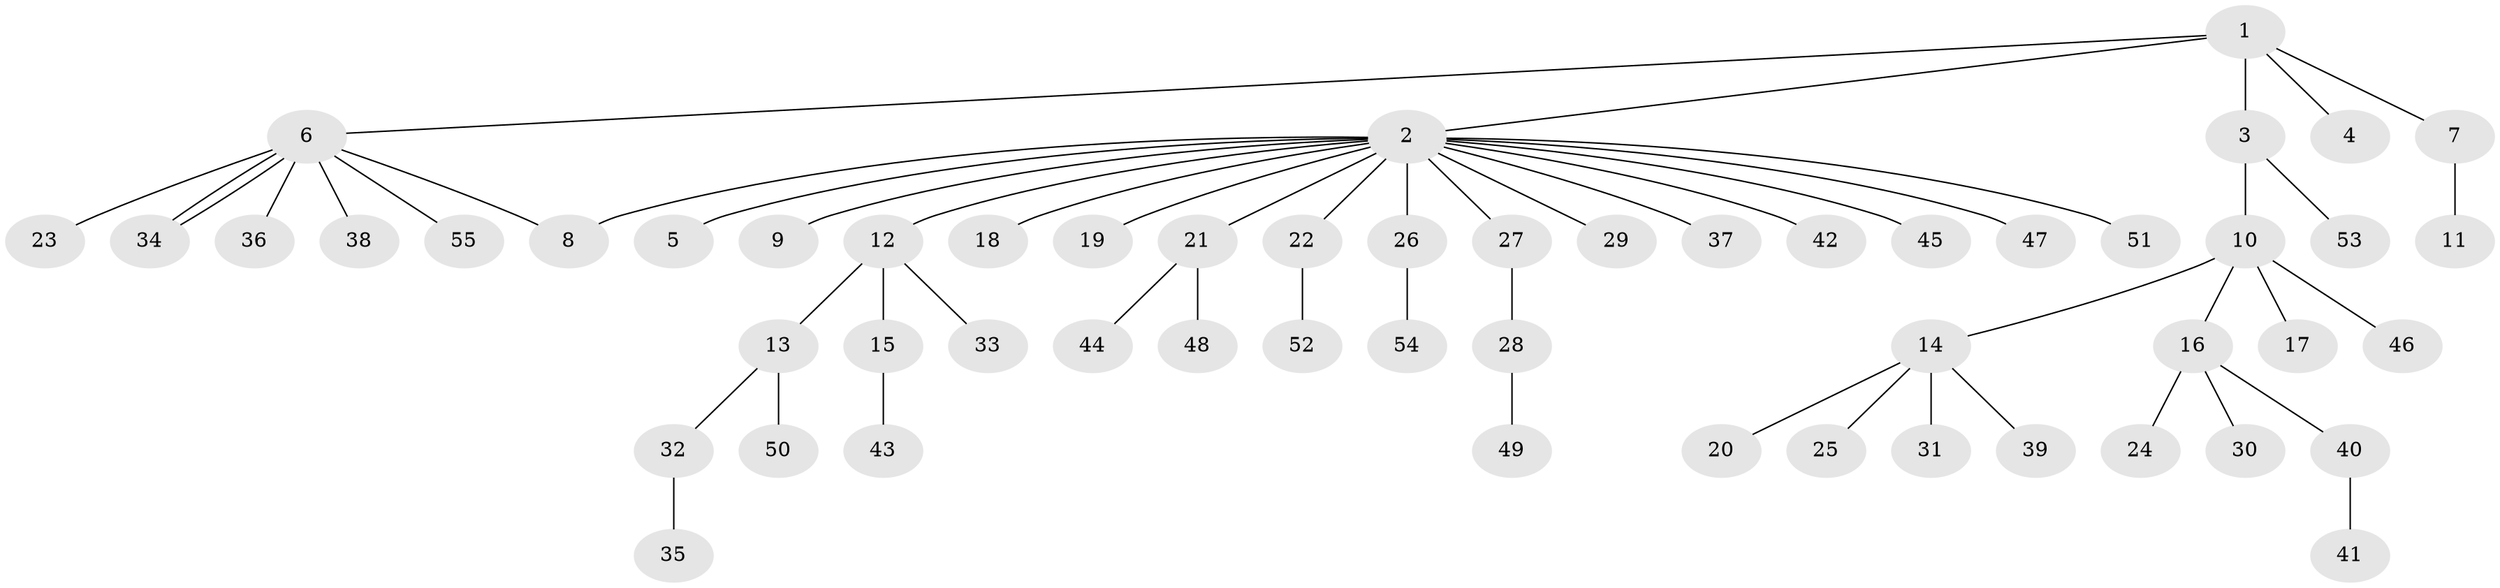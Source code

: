 // coarse degree distribution, {6: 0.047619047619047616, 17: 0.023809523809523808, 1: 0.7619047619047619, 2: 0.047619047619047616, 4: 0.09523809523809523, 3: 0.023809523809523808}
// Generated by graph-tools (version 1.1) at 2025/41/03/06/25 10:41:45]
// undirected, 55 vertices, 56 edges
graph export_dot {
graph [start="1"]
  node [color=gray90,style=filled];
  1;
  2;
  3;
  4;
  5;
  6;
  7;
  8;
  9;
  10;
  11;
  12;
  13;
  14;
  15;
  16;
  17;
  18;
  19;
  20;
  21;
  22;
  23;
  24;
  25;
  26;
  27;
  28;
  29;
  30;
  31;
  32;
  33;
  34;
  35;
  36;
  37;
  38;
  39;
  40;
  41;
  42;
  43;
  44;
  45;
  46;
  47;
  48;
  49;
  50;
  51;
  52;
  53;
  54;
  55;
  1 -- 2;
  1 -- 3;
  1 -- 4;
  1 -- 6;
  1 -- 7;
  2 -- 5;
  2 -- 8;
  2 -- 9;
  2 -- 12;
  2 -- 18;
  2 -- 19;
  2 -- 21;
  2 -- 22;
  2 -- 26;
  2 -- 27;
  2 -- 29;
  2 -- 37;
  2 -- 42;
  2 -- 45;
  2 -- 47;
  2 -- 51;
  3 -- 10;
  3 -- 53;
  6 -- 8;
  6 -- 23;
  6 -- 34;
  6 -- 34;
  6 -- 36;
  6 -- 38;
  6 -- 55;
  7 -- 11;
  10 -- 14;
  10 -- 16;
  10 -- 17;
  10 -- 46;
  12 -- 13;
  12 -- 15;
  12 -- 33;
  13 -- 32;
  13 -- 50;
  14 -- 20;
  14 -- 25;
  14 -- 31;
  14 -- 39;
  15 -- 43;
  16 -- 24;
  16 -- 30;
  16 -- 40;
  21 -- 44;
  21 -- 48;
  22 -- 52;
  26 -- 54;
  27 -- 28;
  28 -- 49;
  32 -- 35;
  40 -- 41;
}
